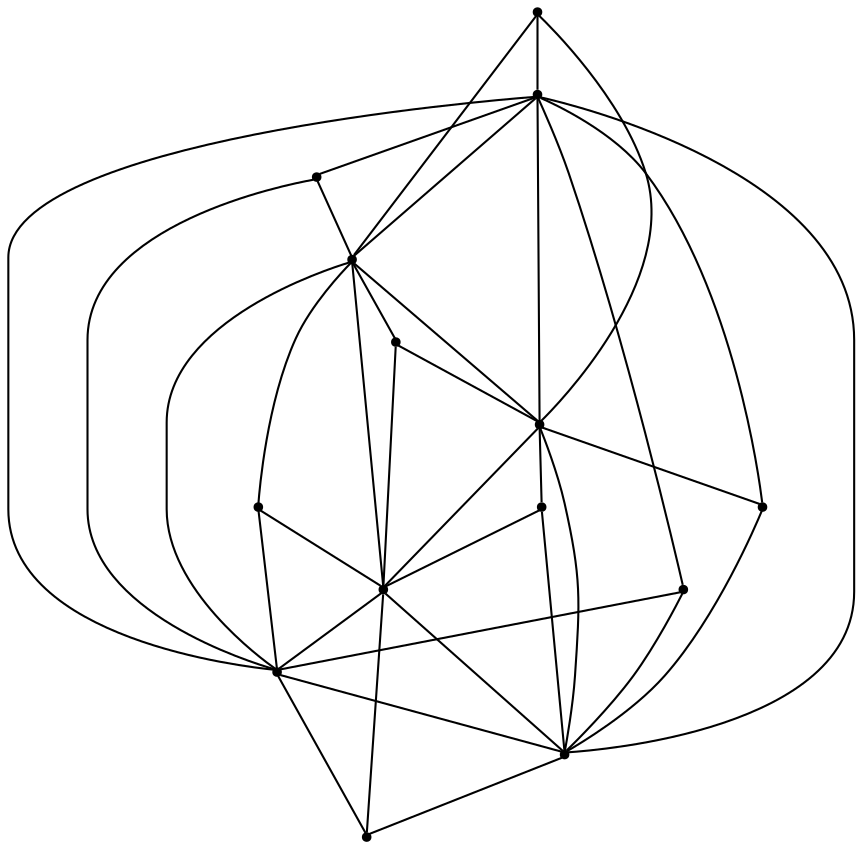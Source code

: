 graph {
  node [shape=point,comment="{\"directed\":false,\"doi\":\"10.1007/978-3-642-11805-0_8\",\"figure\":\"1 (2)\"}"]

  v0 [pos="1161.9891172009845,2359.819127446955"]
  v1 [pos="1137.4708960954533,2475.861357602206"]
  v2 [pos="1078.8647498019905,2407.211334367232"]
  v3 [pos="1160.300366477079,2594.279354719682"]
  v4 [pos="1080.5535641514975,2541.1975567210807"]
  v5 [pos="1096.690575604106,2500.495263810591"]
  v6 [pos="1096.690575604106,2450.227001259544"]
  v7 [pos="1021.4470661252044,2476.4864958329636"]
  v8 [pos="1070.4835719618686,2475.861357602206"]
  v9 [pos="996.1782856076262,2500.4952638105915"]
  v10 [pos="1046.4031268097633,2450.227001259544"]
  v11 [pos="1046.4031268097633,2500.495263810591"]
  v12 [pos="936.5089236946992,2475.861357602206"]
  v13 [pos="996.1782856076262,2451.915173409202"]

  v7 -- v8 [id="-3",pos="1021.4470661252044,2476.4864958329636 1070.4835719618686,2475.861357602206 1070.4835719618686,2475.861357602206 1070.4835719618686,2475.861357602206"]
  v8 -- v1 [id="-4",pos="1070.4835719618686,2475.861357602206 1137.4708960954533,2475.861357602206 1137.4708960954533,2475.861357602206 1137.4708960954533,2475.861357602206"]
  v0 -- v2 [id="-5",pos="1161.9891172009845,2359.819127446955 1155.1089309337526,2358.58952144276 1149.7800322776616,2357.96444681341 1144.4302644241686,2357.96444681341 1115.4878689078396,2357.96444681341 1089.6645276446675,2376.1417289733886 1078.8647498019905,2407.211334367232"]
  v1 -- v12 [id="-6",pos="1137.4708960954533,2475.861357602206 1140.1770201927006,2474.985947834362 1143.483642720067,2474.7984508861196 1146.7944645371547,2474.7984508861196 1194.3548564112464,2474.7984508861196 1232.954345774096,2513.383389351585 1232.954345774096,2560.925695592707 1232.954345774096,2608.4636769381436 1194.3548564112464,2647.048615403609 1146.7944645371547,2647.048615403609 1137.750212487509,2647.048615403609 1128.768568030069,2645.6272511568936 1120.166386661973,2642.8346405722878 917.4280510835869,2557.4199860312724 917.4280510835869,2557.4199860312724 917.4280510835869,2557.4199860312724 901.4953732512718,2550.8219760547986 891.0959595081417,2535.257948511297 891.0959595081417,2517.9975442366167 891.0959595081417,2494.438819815896 910.2227061781772,2475.3237985090777 936.5089236946992,2475.861357602206"]
  v12 -- v13 [id="-8",pos="936.5089236946992,2475.861357602206 949.0432308818018,2457.763195592707 965.2594880214957,2449.2518008839 982.5848666523777,2449.2518008839 986.0207127770711,2449.2518008839 989.4524868632471,2449.589142747359 996.1782856076262,2451.915173409202"]
  v13 -- v2 [id="-9",pos="996.1782856076262,2451.915173409202 1007.2031390167946,2423.167082977295 1034.781974260197,2404.218697357178 1065.538208433639,2404.218697357178 1069.2158954709075,2404.218697357178 1072.8853111799372,2404.4937098416417 1078.8647498019905,2407.211334367232"]
  v9 -- v7 [id="-10",pos="996.1782856076262,2500.4952638105915 1007.7702340059502,2492.9632671702993 1014.7212673808252,2486.598547155207 1021.4470661252044,2476.4864958329636"]
  v7 -- v4 [id="-13",pos="1021.4470661252044,2476.4864958329636 1021.8515340760696,2479.7418066544965 1021.2969733304755,2484.1933963428846 1021.2969733304755,2488.6658472928134 1021.2969733304755,2518.4977057023484 1045.5191763234693,2542.7107613997027 1075.3621286081714,2542.7107613997027 1077.438741000863,2542.7107613997027 1079.515226142351,2542.5896643205124 1080.5535641514975,2541.1975567210807"]
  v4 -- v12 [id="-14",pos="1080.5535641514975,2541.1975567210807 1064.2121872657954,2552.672777002508 1045.043765826558,2559.1583396911624 1025.3291185955668,2559.1583396911624 978.7069498461345,2559.1583396911624 939.8364154194676,2523.4955042752354 936.5089236946992,2475.861357602206"]
  v10 -- v8 [id="-16",pos="1046.4031268097633,2450.227001259544 1051.0565760767736,2462.6315017006614 1057.7657685390739,2469.9466811440207 1070.4835719618686,2475.861357602206"]
  v9 -- v4 [id="-19",pos="996.1782856076262,2500.4952638105915 1001.9951290041901,2530.4021082791414 1024.8787765857785,2549.9758229342374 1051.7696281965389,2549.9758229342374 1060.3843438081963,2549.9758229342374 1068.8781707763671,2547.937525038286 1080.5535641514975,2541.1975567210807"]
  v8 -- v2 [id="-20",pos="1070.4835719618686,2475.861357602206 1066.088633515114,2466.741424629905 1064.1538425889125,2457.479787722501 1064.1538425889125,2448.122239893133 1064.1538425889125,2433.1250280900435 1069.120075314544,2418.552928092263 1078.8647498019905,2407.211334367232"]
  v4 -- v8 [id="-21",pos="1080.5535641514975,2541.1975567210807 1071.4133965070857,2528.939021509344 1066.83916111436,2514.8296853498978 1066.83916111436,2500.345100888339 1066.83916111436,2491.8006334478205 1068.4320280563,2483.3266363664106 1070.4835719618686,2475.861357602206"]
  v7 -- v13 [id="-23",pos="1021.4470661252044,2476.4864958329636 1016.2682602638422,2462.9734228654343 1007.8035738213117,2456.329365470193 996.1782856076262,2451.915173409202"]
  v2 -- v7 [id="-24",pos="1078.8647498019905,2407.211334367232 1045.3898891005404,2412.830073478005 1022.8731703647347,2440.181731414795 1021.4470661252044,2476.4864958329636"]
  v2 -- v1 [id="-26",pos="1078.8647498019905,2407.211334367232 1081.842014401458,2404.827235620672 1083.8142808071402,2404.718858822909 1085.7865472128224,2404.718858822909 1115.4836696181185,2404.718858822909 1139.5807210523028,2428.8108174410736 1139.5807210523028,2458.4966470198196 1139.5807210523028,2464.2322219155053 1138.6633671250454,2469.934215268222 1137.4708960954533,2475.861357602206"]
  v2 -- v12 [id="-27",pos="1078.8647498019905,2407.211334367232 1064.2455907067585,2394.527623748779 1044.9520813343136,2387.904427615079 1025.091476972713,2387.904427615079 976.4677740407544,2387.904427615079 936.7883037123569,2426.810171578147 936.5089236946992,2475.861357602206"]
  v4 -- v1 [id="-28",pos="1080.5535641514975,2541.1975567210807 1083.6058433355286,2540.9016829750753 1085.6114495565723,2541.0143846685237 1087.61718302882,2541.0143846685237 1117.3725864853968,2541.0143846685237 1141.5196476426236,2516.8720537359063 1141.5196476426236,2487.1320357582786 1141.5196476426236,2483.1765370455655 1141.0819035019986,2479.237574698708 1137.4708960954533,2475.861357602206"]
  v5 -- v4 [id="-30",pos="1096.690575604106,2500.495263810591 1097.3160152701444,2506.3475472883747 1097.6454686364461,2508.9234042774547 1097.6454686364461,2511.5033317565917 1097.6454686364461,2522.0156267339535 1092.2080247036247,2531.7814955971457 1080.5535641514975,2541.1975567210807"]
  v11 -- v4 [id="-34",pos="1046.4031268097633,2500.495263810591 1048.700710917628,2520.581796611439 1060.313464887752,2534.92035224221 1080.5535641514975,2541.1975567210807"]
  v4 -- v3 [id="-35",pos="1080.5535641514975,2541.1975567210807 1095.8357020178505,2572.846634535356 1124.8239079675009,2591.5200076710094 1160.300366477079,2594.279354719682"]
  v2 -- v6 [id="-36",pos="1078.8647498019905,2407.211334367232 1089.672798972906,2417.3941104542128 1095.422899113145,2428.8942624872384 1095.422899113145,2441.1113295815207 1095.422899113145,2443.05346214988 1095.2769419825354,2444.996103529497 1096.690575604106,2450.227001259544"]
  v12 -- v7 [id="-37",pos="936.5089236946992,2475.861357602206 1021.4470661252044,2476.4864958329636 1021.4470661252044,2476.4864958329636 1021.4470661252044,2476.4864958329636"]
  v3 -- v12 [id="-38",pos="1160.300366477079,2594.279354719682 1152.4652871775072,2611.3646643205125 1137.8461598950762,2619.855197767778 1122.0051665550054,2619.855197767778 1117.376785775118,2619.855197767778 1112.7775455208712,2619.1260712363505 1108.3783441587937,2617.696311603893 929.1534223689589,2539.00101852417 929.1534223689589,2539.00101852417 929.1534223689589,2539.00101852417 917.895063001056,2533.265698034113 910.8022717852924,2521.6948212363504 910.8022717852924,2509.056712826816 910.8022717852924,2494.430678835782 920.2635260293649,2481.4842308044435 936.5089236946992,2475.861357602206"]
  v0 -- v1 [id="-1",pos="1161.9891172009845,2359.819127446955 1174.5818008777705,2374.5577995300296 1180.5529363587846,2390.9929119456897 1180.5529363587846,2407.969908350164 1180.5529363587846,2434.8298002069646 1165.6751073792923,2459.484504075484 1137.4708960954533,2475.861357602206"]
  v1 -- v3 [id="-2",pos="1137.4708960954533,2475.861357602206 1162.74794794127,2493.930517370051 1174.852845941588,2519.293740914085 1174.852845941588,2546.0910489862617 1174.852845941588,2561.209103462913 1170.9916626686272,2576.0770772066985 1160.300366477079,2594.279354719682"]
  v12 -- v9 [id="-7",pos="936.5089236946992,2475.861357602206 950.9988910054051,2492.621600411155 968.3450752080872,2500.6493700200863 986.6170119174691,2500.6493700200863 988.1348006492436,2500.6493700200863 989.6567886707394,2500.5954360268333 996.1782856076262,2500.4952638105915"]
  v10 -- v7 [id="-15",pos="1046.4031268097633,2450.227001259544 1035.8952950411065,2458.059069338712 1030.0909858881041,2464.4321847395463 1021.4470661252044,2476.4864958329636"]
  v2 -- v10 [id="-17",pos="1078.8647498019905,2407.211334367232 1062.706932777582,2417.8985968156294 1053.4167041512421,2430.661618388783 1046.4031268097633,2450.227001259544"]
  v8 -- v11 [id="-18",pos="1070.4835719618686,2475.861357602206 1058.9166284250657,2481.8467588251287 1052.8912839312886,2487.869812081077 1046.4031268097633,2500.495263810591"]
  v6 -- v8 [id="-22",pos="1096.690575604106,2450.227001259544 1082.7384991313136,2451.927639285001 1074.048641683889,2459.9472679138185 1070.4835719618686,2475.861357602206"]
  v11 -- v7 [id="-25",pos="1046.4031268097633,2500.495263810591 1035.9870431589525,2495.0641488508745 1029.2779143222542,2487.744898917458 1021.4470661252044,2476.4864958329636"]
  v5 -- v8 [id="-29",pos="1096.690575604106,2500.495263810591 1084.2437536195266,2495.9019065856933 1076.9050494526707,2489.1787290399725 1070.4835719618686,2475.861357602206"]
  v12 -- v0 [id="-32",pos="936.5089236946992,2475.861357602206 921.9397425097088,2470.930467709628 912.4785518912381,2457.9840196782893 912.4785518912381,2443.3577312816274 912.4785518912381,2430.719877277721 919.5713431070017,2419.1490004799584 930.838037428745,2413.409609499845 1110.0630228441814,2334.7143164201216 1110.0630228441814,2334.7143164201216 1110.0630228441814,2334.7143164201216 1114.4536983756132,2333.288627277721 1119.0529386298601,2332.559246340665 1123.681446660951,2332.559246340665 1139.518240711301,2332.559246340665 1154.1415672834528,2341.0497797879307 1161.9891172009845,2359.819127446955"]
  v1 -- v5 [id="-33",pos="1137.4708960954533,2475.861357602206 1127.909622405296,2490.962621307373 1115.6671658538107,2498.8156142494895 1102.1904998779296,2498.8156142494895 1102.0319448781568,2498.8156142494895 1101.86944509107,2498.8156142494895 1096.690575604106,2500.495263810591"]
  v1 -- v6 [id="-39",pos="1137.4708960954533,2475.861357602206 1129.8652189032975,2458.8426386746496 1117.093270093341,2450.231262553822 1102.9034883720929,2450.231262553822 1102.4948847571084,2450.231262553822 1102.0903531806414,2450.2394035339357 1096.690575604106,2450.227001259544"]
}